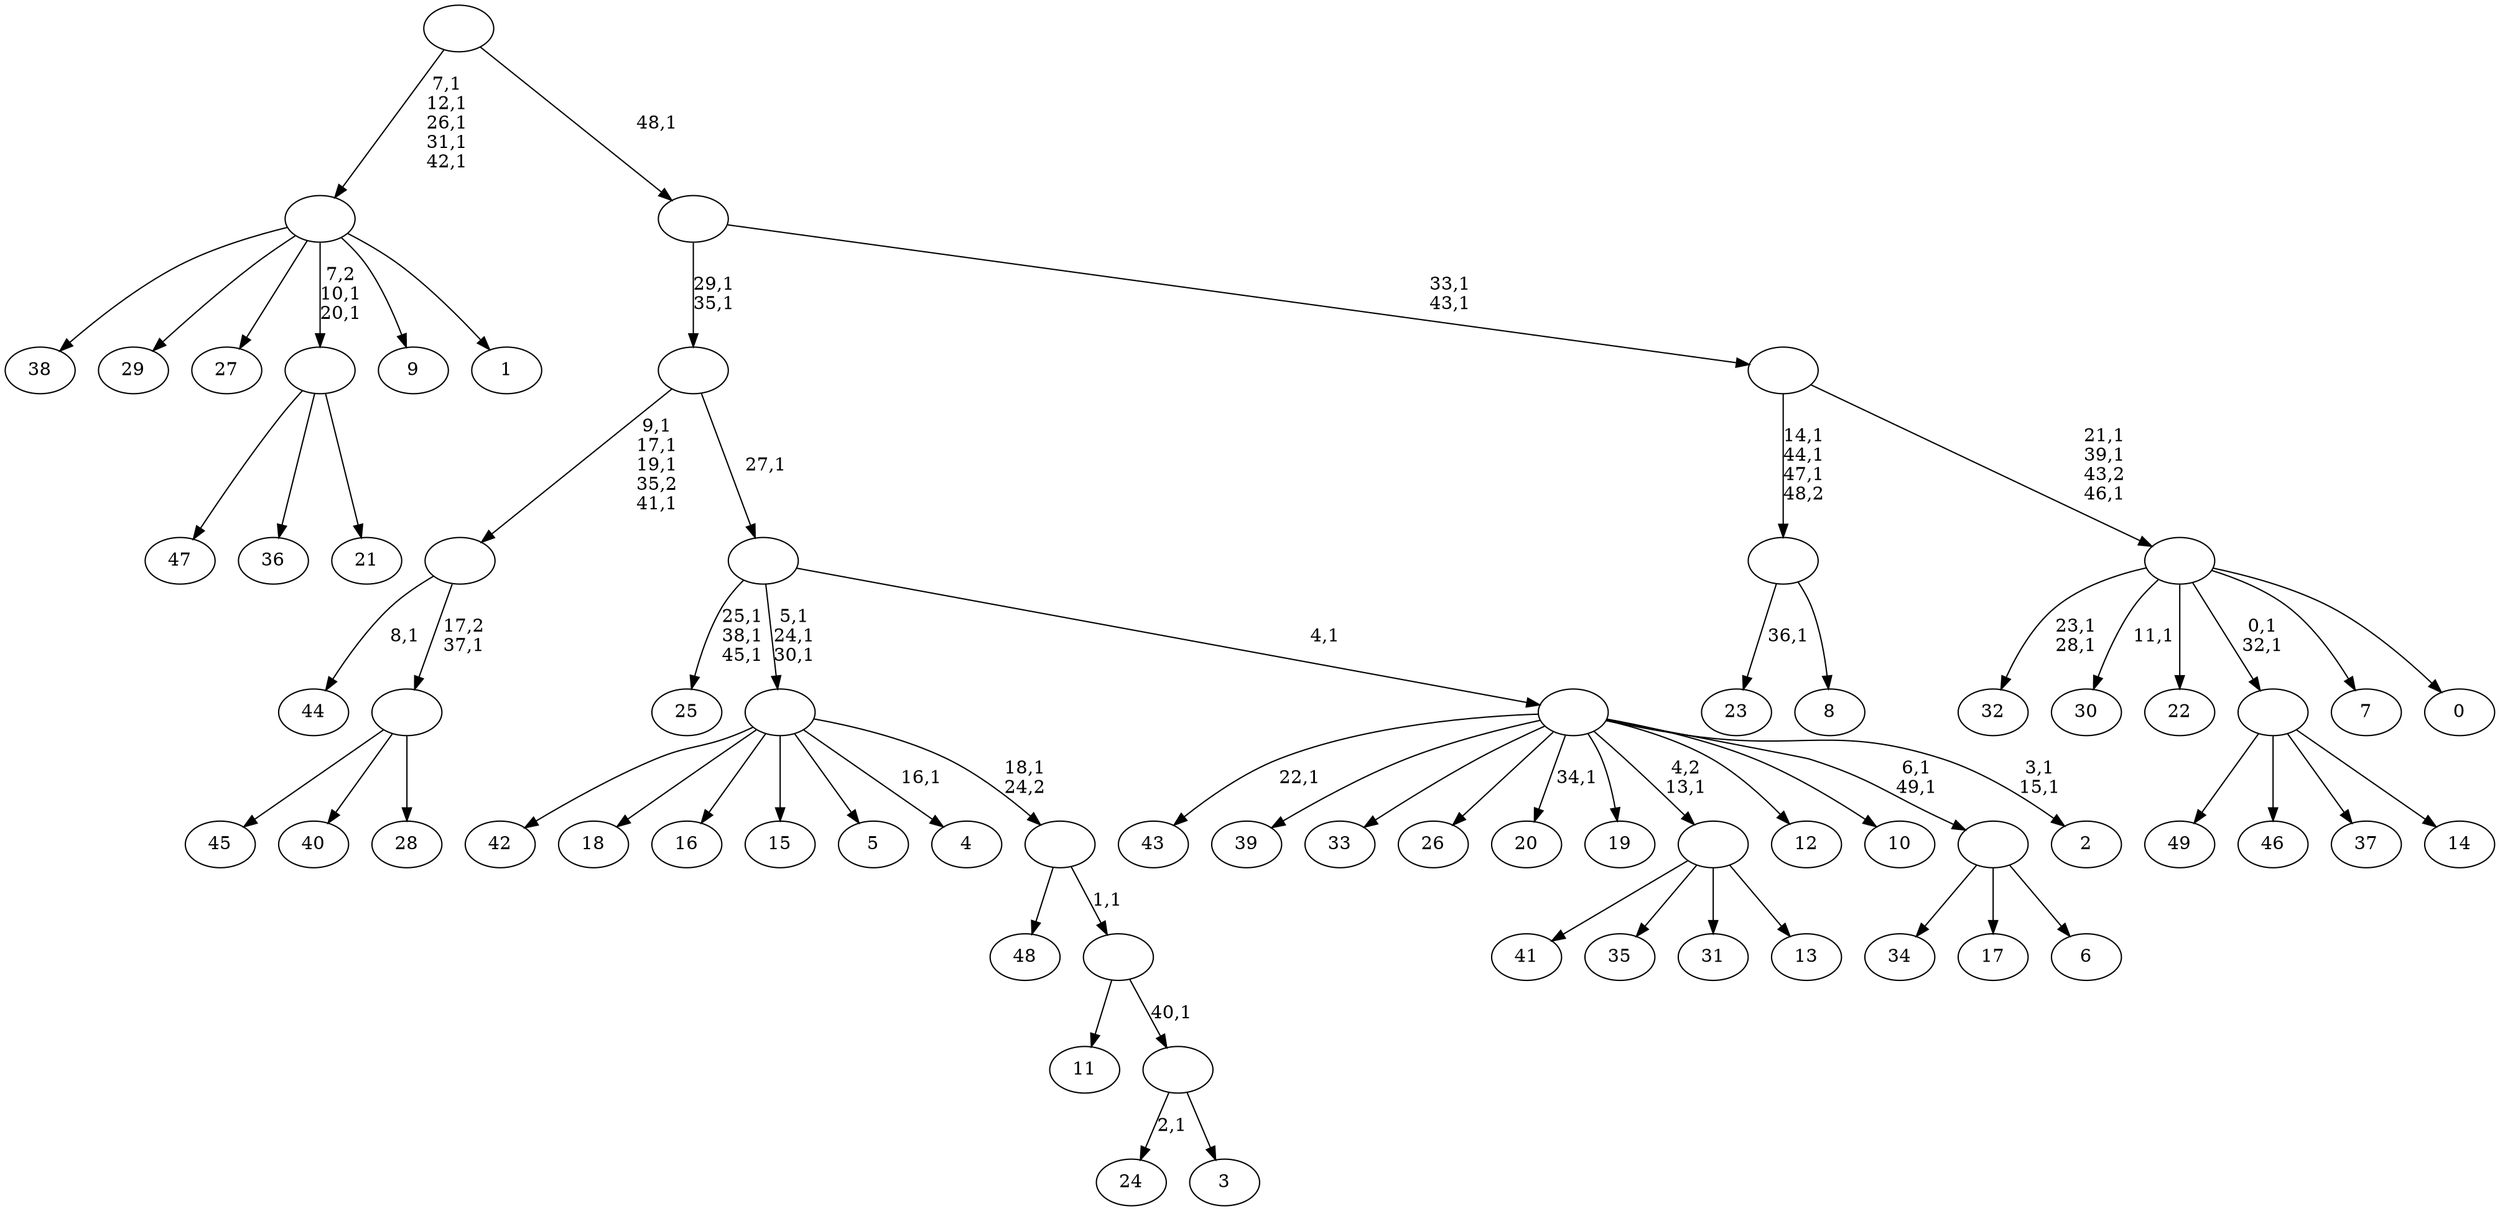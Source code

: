 digraph T {
	100 [label="49"]
	99 [label="48"]
	98 [label="47"]
	97 [label="46"]
	96 [label="45"]
	95 [label="44"]
	93 [label="43"]
	91 [label="42"]
	90 [label="41"]
	89 [label="40"]
	88 [label="39"]
	87 [label="38"]
	86 [label="37"]
	85 [label="36"]
	84 [label="35"]
	83 [label="34"]
	82 [label="33"]
	81 [label="32"]
	78 [label="31"]
	77 [label="30"]
	75 [label="29"]
	74 [label="28"]
	73 [label=""]
	72 [label=""]
	68 [label="27"]
	67 [label="26"]
	66 [label="25"]
	62 [label="24"]
	60 [label="23"]
	58 [label="22"]
	57 [label="21"]
	56 [label=""]
	54 [label="20"]
	52 [label="19"]
	51 [label="18"]
	50 [label="17"]
	49 [label="16"]
	48 [label="15"]
	47 [label="14"]
	46 [label=""]
	44 [label="13"]
	43 [label=""]
	42 [label="12"]
	41 [label="11"]
	40 [label="10"]
	39 [label="9"]
	38 [label="8"]
	37 [label=""]
	34 [label="7"]
	33 [label="6"]
	32 [label=""]
	30 [label="5"]
	29 [label="4"]
	27 [label="3"]
	26 [label=""]
	25 [label=""]
	24 [label=""]
	23 [label=""]
	20 [label="2"]
	17 [label=""]
	16 [label=""]
	15 [label=""]
	13 [label="1"]
	12 [label=""]
	7 [label="0"]
	6 [label=""]
	3 [label=""]
	1 [label=""]
	0 [label=""]
	73 -> 96 [label=""]
	73 -> 89 [label=""]
	73 -> 74 [label=""]
	72 -> 95 [label="8,1"]
	72 -> 73 [label="17,2\n37,1"]
	56 -> 98 [label=""]
	56 -> 85 [label=""]
	56 -> 57 [label=""]
	46 -> 100 [label=""]
	46 -> 97 [label=""]
	46 -> 86 [label=""]
	46 -> 47 [label=""]
	43 -> 90 [label=""]
	43 -> 84 [label=""]
	43 -> 78 [label=""]
	43 -> 44 [label=""]
	37 -> 60 [label="36,1"]
	37 -> 38 [label=""]
	32 -> 83 [label=""]
	32 -> 50 [label=""]
	32 -> 33 [label=""]
	26 -> 62 [label="2,1"]
	26 -> 27 [label=""]
	25 -> 41 [label=""]
	25 -> 26 [label="40,1"]
	24 -> 99 [label=""]
	24 -> 25 [label="1,1"]
	23 -> 29 [label="16,1"]
	23 -> 91 [label=""]
	23 -> 51 [label=""]
	23 -> 49 [label=""]
	23 -> 48 [label=""]
	23 -> 30 [label=""]
	23 -> 24 [label="18,1\n24,2"]
	17 -> 20 [label="3,1\n15,1"]
	17 -> 32 [label="6,1\n49,1"]
	17 -> 54 [label="34,1"]
	17 -> 93 [label="22,1"]
	17 -> 88 [label=""]
	17 -> 82 [label=""]
	17 -> 67 [label=""]
	17 -> 52 [label=""]
	17 -> 43 [label="4,2\n13,1"]
	17 -> 42 [label=""]
	17 -> 40 [label=""]
	16 -> 23 [label="5,1\n24,1\n30,1"]
	16 -> 66 [label="25,1\n38,1\n45,1"]
	16 -> 17 [label="4,1"]
	15 -> 72 [label="9,1\n17,1\n19,1\n35,2\n41,1"]
	15 -> 16 [label="27,1"]
	12 -> 56 [label="7,2\n10,1\n20,1"]
	12 -> 87 [label=""]
	12 -> 75 [label=""]
	12 -> 68 [label=""]
	12 -> 39 [label=""]
	12 -> 13 [label=""]
	6 -> 46 [label="0,1\n32,1"]
	6 -> 77 [label="11,1"]
	6 -> 81 [label="23,1\n28,1"]
	6 -> 58 [label=""]
	6 -> 34 [label=""]
	6 -> 7 [label=""]
	3 -> 6 [label="21,1\n39,1\n43,2\n46,1"]
	3 -> 37 [label="14,1\n44,1\n47,1\n48,2"]
	1 -> 3 [label="33,1\n43,1"]
	1 -> 15 [label="29,1\n35,1"]
	0 -> 12 [label="7,1\n12,1\n26,1\n31,1\n42,1"]
	0 -> 1 [label="48,1"]
}
